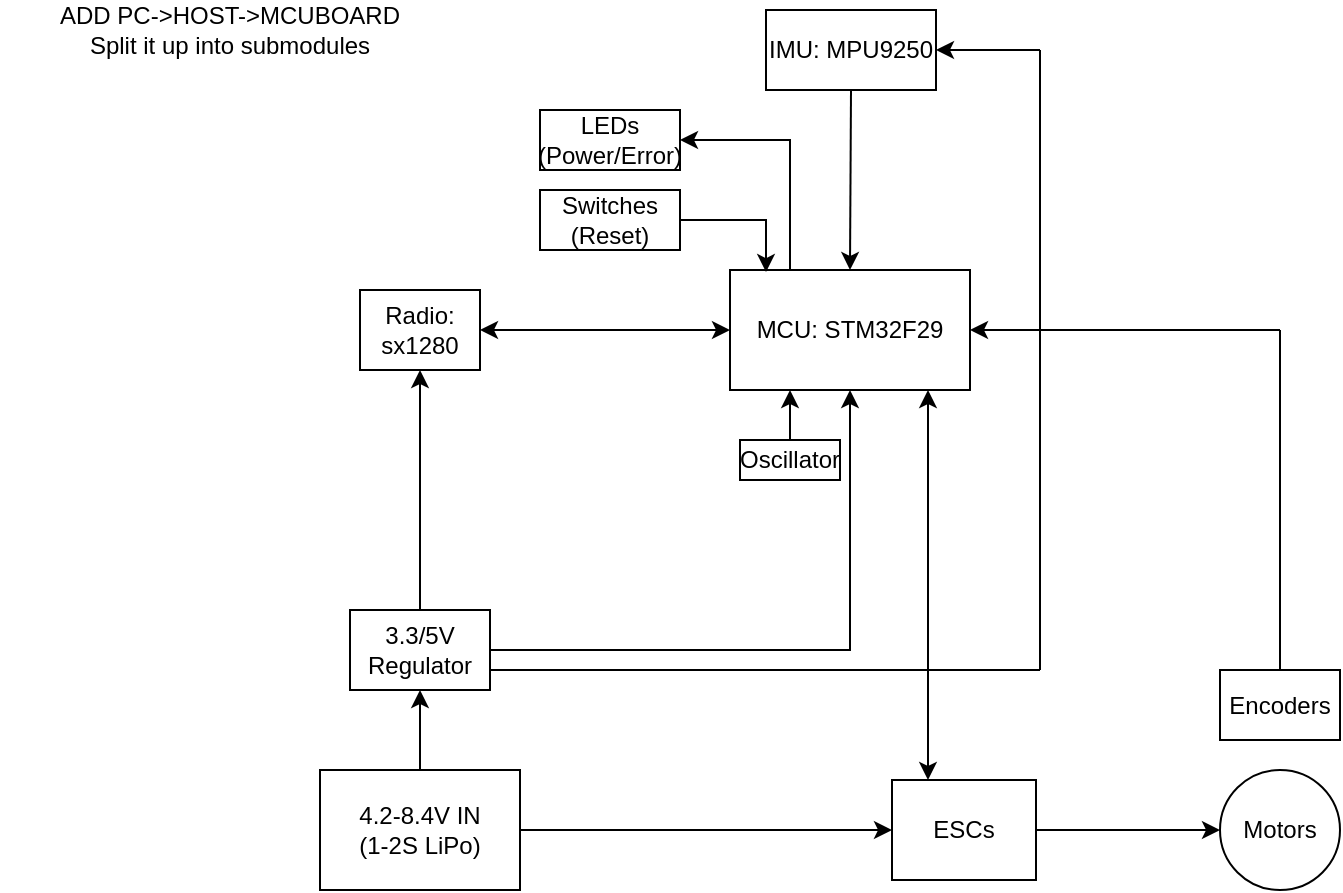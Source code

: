 <mxfile version="13.0.3" type="device"><diagram id="5b4BjO1opoExMV7binCb" name="Page-1"><mxGraphModel dx="786" dy="546" grid="1" gridSize="10" guides="1" tooltips="1" connect="1" arrows="1" fold="1" page="1" pageScale="1" pageWidth="850" pageHeight="1100" math="0" shadow="0"><root><mxCell id="0"/><mxCell id="1" parent="0"/><mxCell id="vgrGpjI_pxvlAH_KofsN-33" style="edgeStyle=orthogonalEdgeStyle;rounded=0;orthogonalLoop=1;jettySize=auto;html=1;exitX=0.25;exitY=0;exitDx=0;exitDy=0;entryX=1;entryY=0.5;entryDx=0;entryDy=0;" edge="1" parent="1" source="vgrGpjI_pxvlAH_KofsN-1" target="vgrGpjI_pxvlAH_KofsN-32"><mxGeometry relative="1" as="geometry"/></mxCell><mxCell id="vgrGpjI_pxvlAH_KofsN-1" value="&lt;div style=&quot;text-align: left&quot;&gt;&lt;span&gt;MCU: STM32F29&lt;/span&gt;&lt;/div&gt;" style="rounded=0;whiteSpace=wrap;html=1;" vertex="1" parent="1"><mxGeometry x="365" y="230" width="120" height="60" as="geometry"/></mxCell><mxCell id="vgrGpjI_pxvlAH_KofsN-2" value="IMU: MPU9250" style="rounded=0;whiteSpace=wrap;html=1;" vertex="1" parent="1"><mxGeometry x="383" y="100" width="85" height="40" as="geometry"/></mxCell><mxCell id="vgrGpjI_pxvlAH_KofsN-3" value="" style="endArrow=classic;html=1;exitX=0.5;exitY=1;exitDx=0;exitDy=0;" edge="1" parent="1" source="vgrGpjI_pxvlAH_KofsN-2"><mxGeometry width="50" height="50" relative="1" as="geometry"><mxPoint x="380" y="310" as="sourcePoint"/><mxPoint x="425" y="230" as="targetPoint"/></mxGeometry></mxCell><mxCell id="vgrGpjI_pxvlAH_KofsN-4" value="Radio:&lt;br&gt;sx1280" style="rounded=0;whiteSpace=wrap;html=1;" vertex="1" parent="1"><mxGeometry x="180" y="240" width="60" height="40" as="geometry"/></mxCell><mxCell id="vgrGpjI_pxvlAH_KofsN-6" value="" style="endArrow=classic;startArrow=classic;html=1;exitX=1;exitY=0.5;exitDx=0;exitDy=0;entryX=0;entryY=0.5;entryDx=0;entryDy=0;" edge="1" parent="1" source="vgrGpjI_pxvlAH_KofsN-4" target="vgrGpjI_pxvlAH_KofsN-1"><mxGeometry width="50" height="50" relative="1" as="geometry"><mxPoint x="380" y="300" as="sourcePoint"/><mxPoint x="430" y="250" as="targetPoint"/></mxGeometry></mxCell><mxCell id="vgrGpjI_pxvlAH_KofsN-9" value="" style="edgeStyle=orthogonalEdgeStyle;rounded=0;orthogonalLoop=1;jettySize=auto;html=1;" edge="1" parent="1" source="vgrGpjI_pxvlAH_KofsN-7" target="vgrGpjI_pxvlAH_KofsN-8"><mxGeometry relative="1" as="geometry"/></mxCell><mxCell id="vgrGpjI_pxvlAH_KofsN-7" value="4.2-8.4V IN&lt;br&gt;(1-2S LiPo)" style="rounded=0;whiteSpace=wrap;html=1;" vertex="1" parent="1"><mxGeometry x="160" y="480" width="100" height="60" as="geometry"/></mxCell><mxCell id="vgrGpjI_pxvlAH_KofsN-10" style="edgeStyle=orthogonalEdgeStyle;rounded=0;orthogonalLoop=1;jettySize=auto;html=1;entryX=0.5;entryY=1;entryDx=0;entryDy=0;" edge="1" parent="1" source="vgrGpjI_pxvlAH_KofsN-8" target="vgrGpjI_pxvlAH_KofsN-1"><mxGeometry relative="1" as="geometry"><Array as="points"><mxPoint x="425" y="420"/></Array></mxGeometry></mxCell><mxCell id="vgrGpjI_pxvlAH_KofsN-11" style="edgeStyle=orthogonalEdgeStyle;rounded=0;orthogonalLoop=1;jettySize=auto;html=1;entryX=0.5;entryY=1;entryDx=0;entryDy=0;" edge="1" parent="1" source="vgrGpjI_pxvlAH_KofsN-8" target="vgrGpjI_pxvlAH_KofsN-4"><mxGeometry relative="1" as="geometry"/></mxCell><mxCell id="vgrGpjI_pxvlAH_KofsN-8" value="3.3/5V Regulator" style="rounded=0;whiteSpace=wrap;html=1;" vertex="1" parent="1"><mxGeometry x="175" y="400" width="70" height="40" as="geometry"/></mxCell><mxCell id="vgrGpjI_pxvlAH_KofsN-13" value="" style="endArrow=none;html=1;" edge="1" parent="1"><mxGeometry width="50" height="50" relative="1" as="geometry"><mxPoint x="245" y="430" as="sourcePoint"/><mxPoint x="520" y="430" as="targetPoint"/></mxGeometry></mxCell><mxCell id="vgrGpjI_pxvlAH_KofsN-14" value="" style="endArrow=none;html=1;" edge="1" parent="1"><mxGeometry width="50" height="50" relative="1" as="geometry"><mxPoint x="520" y="120" as="sourcePoint"/><mxPoint x="520" y="430" as="targetPoint"/></mxGeometry></mxCell><mxCell id="vgrGpjI_pxvlAH_KofsN-15" value="" style="endArrow=classic;html=1;entryX=1;entryY=0.5;entryDx=0;entryDy=0;" edge="1" parent="1" target="vgrGpjI_pxvlAH_KofsN-2"><mxGeometry width="50" height="50" relative="1" as="geometry"><mxPoint x="520" y="120" as="sourcePoint"/><mxPoint x="430" y="240" as="targetPoint"/></mxGeometry></mxCell><mxCell id="vgrGpjI_pxvlAH_KofsN-16" value="ESCs" style="rounded=0;whiteSpace=wrap;html=1;" vertex="1" parent="1"><mxGeometry x="446" y="485" width="72" height="50" as="geometry"/></mxCell><mxCell id="vgrGpjI_pxvlAH_KofsN-17" value="" style="endArrow=classic;html=1;entryX=0;entryY=0.5;entryDx=0;entryDy=0;exitX=1;exitY=0.5;exitDx=0;exitDy=0;" edge="1" parent="1" source="vgrGpjI_pxvlAH_KofsN-7" target="vgrGpjI_pxvlAH_KofsN-16"><mxGeometry width="50" height="50" relative="1" as="geometry"><mxPoint x="380" y="290" as="sourcePoint"/><mxPoint x="430" y="240" as="targetPoint"/></mxGeometry></mxCell><mxCell id="vgrGpjI_pxvlAH_KofsN-19" value="" style="endArrow=classic;startArrow=classic;html=1;exitX=0.25;exitY=0;exitDx=0;exitDy=0;entryX=0.825;entryY=1;entryDx=0;entryDy=0;entryPerimeter=0;" edge="1" parent="1" source="vgrGpjI_pxvlAH_KofsN-16" target="vgrGpjI_pxvlAH_KofsN-1"><mxGeometry width="50" height="50" relative="1" as="geometry"><mxPoint x="380" y="290" as="sourcePoint"/><mxPoint x="430" y="240" as="targetPoint"/></mxGeometry></mxCell><mxCell id="vgrGpjI_pxvlAH_KofsN-21" value="Motors" style="ellipse;whiteSpace=wrap;html=1;aspect=fixed;" vertex="1" parent="1"><mxGeometry x="610" y="480" width="60" height="60" as="geometry"/></mxCell><mxCell id="vgrGpjI_pxvlAH_KofsN-22" value="" style="endArrow=classic;html=1;entryX=0;entryY=0.5;entryDx=0;entryDy=0;exitX=1;exitY=0.5;exitDx=0;exitDy=0;" edge="1" parent="1" source="vgrGpjI_pxvlAH_KofsN-16" target="vgrGpjI_pxvlAH_KofsN-21"><mxGeometry width="50" height="50" relative="1" as="geometry"><mxPoint x="380" y="290" as="sourcePoint"/><mxPoint x="430" y="240" as="targetPoint"/></mxGeometry></mxCell><mxCell id="vgrGpjI_pxvlAH_KofsN-23" value="Encoders" style="rounded=0;whiteSpace=wrap;html=1;" vertex="1" parent="1"><mxGeometry x="610" y="430" width="60" height="35" as="geometry"/></mxCell><mxCell id="vgrGpjI_pxvlAH_KofsN-24" value="" style="endArrow=classic;html=1;entryX=1;entryY=0.5;entryDx=0;entryDy=0;" edge="1" parent="1" target="vgrGpjI_pxvlAH_KofsN-1"><mxGeometry width="50" height="50" relative="1" as="geometry"><mxPoint x="640" y="260" as="sourcePoint"/><mxPoint x="430" y="280" as="targetPoint"/></mxGeometry></mxCell><mxCell id="vgrGpjI_pxvlAH_KofsN-25" value="" style="endArrow=none;html=1;exitX=0.5;exitY=0;exitDx=0;exitDy=0;" edge="1" parent="1" source="vgrGpjI_pxvlAH_KofsN-23"><mxGeometry width="50" height="50" relative="1" as="geometry"><mxPoint x="380" y="330" as="sourcePoint"/><mxPoint x="640" y="260" as="targetPoint"/></mxGeometry></mxCell><mxCell id="vgrGpjI_pxvlAH_KofsN-31" style="edgeStyle=orthogonalEdgeStyle;rounded=0;orthogonalLoop=1;jettySize=auto;html=1;entryX=0.25;entryY=1;entryDx=0;entryDy=0;" edge="1" parent="1" source="vgrGpjI_pxvlAH_KofsN-26" target="vgrGpjI_pxvlAH_KofsN-1"><mxGeometry relative="1" as="geometry"/></mxCell><mxCell id="vgrGpjI_pxvlAH_KofsN-26" value="Oscillator" style="rounded=0;whiteSpace=wrap;html=1;" vertex="1" parent="1"><mxGeometry x="370" y="315" width="50" height="20" as="geometry"/></mxCell><mxCell id="vgrGpjI_pxvlAH_KofsN-32" value="LEDs&lt;br&gt;(Power/Error)" style="rounded=0;whiteSpace=wrap;html=1;" vertex="1" parent="1"><mxGeometry x="270" y="150" width="70" height="30" as="geometry"/></mxCell><mxCell id="vgrGpjI_pxvlAH_KofsN-35" style="edgeStyle=orthogonalEdgeStyle;rounded=0;orthogonalLoop=1;jettySize=auto;html=1;entryX=0.15;entryY=0.017;entryDx=0;entryDy=0;entryPerimeter=0;" edge="1" parent="1" source="vgrGpjI_pxvlAH_KofsN-34" target="vgrGpjI_pxvlAH_KofsN-1"><mxGeometry relative="1" as="geometry"/></mxCell><mxCell id="vgrGpjI_pxvlAH_KofsN-34" value="Switches&lt;br&gt;(Reset)" style="rounded=0;whiteSpace=wrap;html=1;" vertex="1" parent="1"><mxGeometry x="270" y="190" width="70" height="30" as="geometry"/></mxCell><mxCell id="vgrGpjI_pxvlAH_KofsN-37" value="ADD PC-&amp;gt;HOST-&amp;gt;MCUBOARD&lt;br&gt;Split it up into submodules" style="text;html=1;strokeColor=none;fillColor=none;align=center;verticalAlign=middle;whiteSpace=wrap;rounded=0;" vertex="1" parent="1"><mxGeometry y="100" width="230" height="20" as="geometry"/></mxCell></root></mxGraphModel></diagram></mxfile>